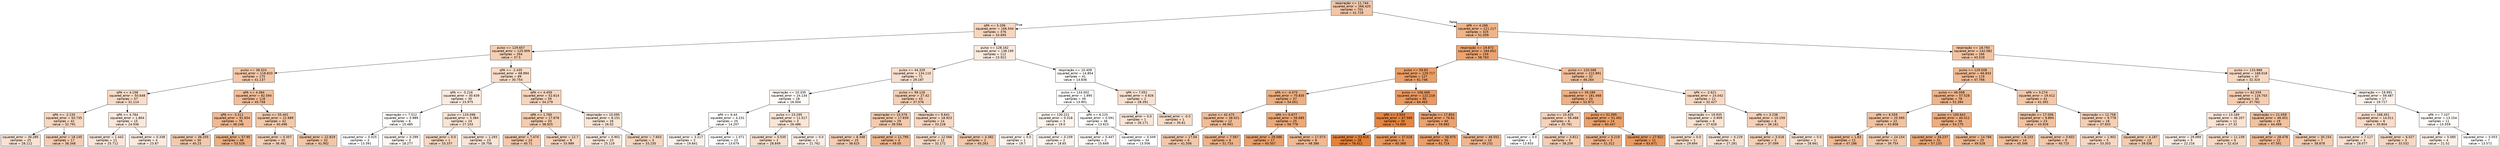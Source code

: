 digraph Tree {
node [shape=box, style="filled", color="black", fontname="helvetica"] ;
edge [fontname="helvetica"] ;
0 [label="respiração <= 11.744\nsquared_error = 266.425\nsamples = 701\nvalue = 41.729", fillcolor="#f3c6a6"] ;
1 [label="qPA <= 5.206\nsquared_error = 166.544\nsamples = 376\nvalue = 33.695", fillcolor="#f7d6bf"] ;
0 -> 1 [labeldistance=2.5, labelangle=45, headlabel="True"] ;
2 [label="pulso <= 129.657\nsquared_error = 125.909\nsamples = 264\nvalue = 37.5", fillcolor="#f5cfb3"] ;
1 -> 2 ;
3 [label="pulso <= 38.324\nsquared_error = 118.833\nsamples = 175\nvalue = 41.137", fillcolor="#f4c8a8"] ;
2 -> 3 ;
4 [label="qPA <= 4.158\nsquared_error = 50.648\nsamples = 57\nvalue = 31.114", fillcolor="#f8dcc7"] ;
3 -> 4 ;
5 [label="qPA <= -2.235\nsquared_error = 50.735\nsamples = 42\nvalue = 32.791", fillcolor="#f7d8c2"] ;
4 -> 5 ;
6 [label="squared_error = 30.285\nsamples = 25\nvalue = 28.112", fillcolor="#f9e2d1"] ;
5 -> 6 ;
7 [label="squared_error = 18.145\nsamples = 17\nvalue = 38.348", fillcolor="#f5cdb1"] ;
5 -> 7 ;
8 [label="qPA <= 4.764\nsquared_error = 1.804\nsamples = 15\nvalue = 24.936", fillcolor="#fae8db"] ;
4 -> 8 ;
9 [label="squared_error = 1.442\nsamples = 11\nvalue = 25.712", fillcolor="#fae6d8"] ;
8 -> 9 ;
10 [label="squared_error = 0.338\nsamples = 4\nvalue = 23.87", fillcolor="#fbeade"] ;
8 -> 10 ;
11 [label="qPA <= 4.384\nsquared_error = 82.594\nsamples = 118\nvalue = 45.758", fillcolor="#f2be99"] ;
3 -> 11 ;
12 [label="qPA <= -3.311\nsquared_error = 91.654\nsamples = 76\nvalue = 48.248", fillcolor="#f1b991"] ;
11 -> 12 ;
13 [label="squared_error = 36.255\nsamples = 30\nvalue = 40.23", fillcolor="#f4c9ab"] ;
12 -> 13 ;
14 [label="squared_error = 57.95\nsamples = 46\nvalue = 53.526", fillcolor="#eeaf81"] ;
12 -> 14 ;
15 [label="pulso <= 55.401\nsquared_error = 22.689\nsamples = 42\nvalue = 40.498", fillcolor="#f4c9aa"] ;
11 -> 15 ;
16 [label="squared_error = 0.357\nsamples = 10\nvalue = 36.462", fillcolor="#f5d1b7"] ;
15 -> 16 ;
17 [label="squared_error = 22.819\nsamples = 32\nvalue = 41.902", fillcolor="#f3c6a5"] ;
15 -> 17 ;
18 [label="qPA <= -2.435\nsquared_error = 68.994\nsamples = 89\nvalue = 30.754", fillcolor="#f8dcc8"] ;
2 -> 18 ;
19 [label="qPA <= -5.216\nsquared_error = 30.639\nsamples = 30\nvalue = 23.975", fillcolor="#fbeade"] ;
18 -> 19 ;
20 [label="respiração <= 7.512\nsquared_error = 5.989\nsamples = 6\nvalue = 15.485", fillcolor="#fefbf8"] ;
19 -> 20 ;
21 [label="squared_error = 0.025\nsamples = 3\nvalue = 13.391", fillcolor="#ffffff"] ;
20 -> 21 ;
22 [label="squared_error = 0.299\nsamples = 3\nvalue = 18.277", fillcolor="#fdf5f0"] ;
20 -> 22 ;
23 [label="pulso <= 133.098\nsquared_error = 3.384\nsamples = 24\nvalue = 27.103", fillcolor="#f9e4d4"] ;
19 -> 23 ;
24 [label="squared_error = 0.0\nsamples = 1\nvalue = 33.337", fillcolor="#f7d7c0"] ;
23 -> 24 ;
25 [label="squared_error = 1.293\nsamples = 23\nvalue = 26.756", fillcolor="#f9e4d5"] ;
23 -> 25 ;
26 [label="qPA <= 4.459\nsquared_error = 52.614\nsamples = 59\nvalue = 34.279", fillcolor="#f6d5bd"] ;
18 -> 26 ;
27 [label="qPA <= 1.765\nsquared_error = 17.676\nsamples = 33\nvalue = 38.925", fillcolor="#f4ccaf"] ;
26 -> 27 ;
28 [label="squared_error = 7.474\nsamples = 24\nvalue = 40.71", fillcolor="#f4c8a9"] ;
27 -> 28 ;
29 [label="squared_error = 12.7\nsamples = 9\nvalue = 33.989", fillcolor="#f7d6be"] ;
27 -> 29 ;
30 [label="respiração <= 10.095\nsquared_error = 8.151\nsamples = 26\nvalue = 26.02", fillcolor="#fae6d7"] ;
26 -> 30 ;
31 [label="squared_error = 0.901\nsamples = 23\nvalue = 25.119", fillcolor="#fae8da"] ;
30 -> 31 ;
32 [label="squared_error = 7.603\nsamples = 3\nvalue = 33.235", fillcolor="#f7d7c1"] ;
30 -> 32 ;
33 [label="pulso <= 128.162\nsquared_error = 138.195\nsamples = 112\nvalue = 23.922", fillcolor="#fbeade"] ;
1 -> 33 ;
34 [label="pulso <= 44.329\nsquared_error = 134.115\nsamples = 71\nvalue = 29.187", fillcolor="#f8dfcd"] ;
33 -> 34 ;
35 [label="respiração <= 10.335\nsquared_error = 24.134\nsamples = 28\nvalue = 16.004", fillcolor="#fefaf7"] ;
34 -> 35 ;
36 [label="qPA <= 6.44\nsquared_error = 4.231\nsamples = 25\nvalue = 14.207", fillcolor="#fffdfc"] ;
35 -> 36 ;
37 [label="squared_error = 3.217\nsamples = 2\nvalue = 19.841", fillcolor="#fcf2eb"] ;
36 -> 37 ;
38 [label="squared_error = 1.071\nsamples = 23\nvalue = 13.679", fillcolor="#fffefe"] ;
36 -> 38 ;
39 [label="pulso <= 23.295\nsquared_error = 11.517\nsamples = 3\nvalue = 26.486", fillcolor="#fae5d6"] ;
35 -> 39 ;
40 [label="squared_error = 0.535\nsamples = 2\nvalue = 28.849", fillcolor="#f9e0ce"] ;
39 -> 40 ;
41 [label="squared_error = 0.0\nsamples = 1\nvalue = 21.762", fillcolor="#fceee5"] ;
39 -> 41 ;
42 [label="pulso <= 99.126\nsquared_error = 27.42\nsamples = 43\nvalue = 37.376", fillcolor="#f5cfb4"] ;
34 -> 42 ;
43 [label="respiração <= 10.576\nsquared_error = 17.839\nsamples = 29\nvalue = 39.594", fillcolor="#f4cbad"] ;
42 -> 43 ;
44 [label="squared_error = 8.348\nsamples = 25\nvalue = 38.625", fillcolor="#f5cdb0"] ;
43 -> 44 ;
45 [label="squared_error = 11.795\nsamples = 4\nvalue = 49.05", fillcolor="#f0b88f"] ;
43 -> 45 ;
46 [label="respiração <= 9.641\nsquared_error = 18.923\nsamples = 14\nvalue = 33.228", fillcolor="#f7d7c1"] ;
42 -> 46 ;
47 [label="squared_error = 12.566\nsamples = 12\nvalue = 32.172", fillcolor="#f7d9c4"] ;
46 -> 47 ;
48 [label="squared_error = 4.382\nsamples = 2\nvalue = 40.263", fillcolor="#f4c9ab"] ;
46 -> 48 ;
49 [label="respiração <= 10.409\nsquared_error = 14.854\nsamples = 41\nvalue = 14.836", fillcolor="#fefcfa"] ;
33 -> 49 ;
50 [label="pulso <= 133.002\nsquared_error = 1.995\nsamples = 39\nvalue = 13.901", fillcolor="#fffefd"] ;
49 -> 50 ;
51 [label="pulso <= 130.221\nsquared_error = 0.318\nsamples = 3\nvalue = 19.0", fillcolor="#fdf4ed"] ;
50 -> 51 ;
52 [label="squared_error = 0.0\nsamples = 1\nvalue = 19.7", fillcolor="#fcf2eb"] ;
51 -> 52 ;
53 [label="squared_error = 0.109\nsamples = 2\nvalue = 18.65", fillcolor="#fdf4ee"] ;
51 -> 53 ;
54 [label="qPA <= 6.225\nsquared_error = 0.591\nsamples = 36\nvalue = 13.623", fillcolor="#fffffe"] ;
50 -> 54 ;
55 [label="squared_error = 0.447\nsamples = 2\nvalue = 15.649", fillcolor="#fefaf8"] ;
54 -> 55 ;
56 [label="squared_error = 0.349\nsamples = 34\nvalue = 13.506", fillcolor="#ffffff"] ;
54 -> 56 ;
57 [label="qPA <= 7.051\nsquared_error = 4.926\nsamples = 2\nvalue = 28.391", fillcolor="#f9e1d0"] ;
49 -> 57 ;
58 [label="squared_error = 0.0\nsamples = 1\nvalue = 26.171", fillcolor="#fae5d7"] ;
57 -> 58 ;
59 [label="squared_error = -0.0\nsamples = 1\nvalue = 30.61", fillcolor="#f8ddc9"] ;
57 -> 59 ;
60 [label="qPA <= 4.266\nsquared_error = 221.117\nsamples = 325\nvalue = 51.009", fillcolor="#efb489"] ;
0 -> 60 [labeldistance=2.5, labelangle=-45, headlabel="False"] ;
61 [label="respiração <= 19.872\nsquared_error = 184.652\nsamples = 159\nvalue = 58.783", fillcolor="#eca470"] ;
60 -> 61 ;
62 [label="pulso <= 59.63\nsquared_error = 129.717\nsamples = 127\nvalue = 61.746", fillcolor="#eb9e67"] ;
61 -> 62 ;
63 [label="qPA <= -4.375\nsquared_error = 70.835\nsamples = 37\nvalue = 54.051", fillcolor="#eeae7f"] ;
62 -> 63 ;
64 [label="pulso <= 42.475\nsquared_error = 38.021\nsamples = 12\nvalue = 46.961", fillcolor="#f1bc96"] ;
63 -> 64 ;
65 [label="squared_error = 17.04\nsamples = 6\nvalue = 41.506", fillcolor="#f3c7a7"] ;
64 -> 65 ;
66 [label="squared_error = 7.567\nsamples = 6\nvalue = 51.733", fillcolor="#efb287"] ;
64 -> 66 ;
67 [label="qPA <= 0.677\nsquared_error = 56.685\nsamples = 25\nvalue = 56.778", fillcolor="#eda877"] ;
63 -> 67 ;
68 [label="squared_error = 29.086\nsamples = 17\nvalue = 60.507", fillcolor="#eca16b"] ;
67 -> 68 ;
69 [label="squared_error = 17.073\nsamples = 8\nvalue = 48.386", fillcolor="#f1b991"] ;
67 -> 69 ;
70 [label="pulso <= 106.468\nsquared_error = 122.218\nsamples = 90\nvalue = 64.463", fillcolor="#ea995f"] ;
62 -> 70 ;
71 [label="qPA <= 3.503\nsquared_error = 67.569\nsamples = 30\nvalue = 74.609", fillcolor="#e6853f"] ;
70 -> 71 ;
72 [label="squared_error = 53.616\nsamples = 26\nvalue = 76.412", fillcolor="#e58139"] ;
71 -> 72 ;
73 [label="squared_error = 37.026\nsamples = 4\nvalue = 65.368", fillcolor="#ea975c"] ;
71 -> 73 ;
74 [label="respiração <= 17.854\nsquared_error = 76.61\nsamples = 60\nvalue = 59.682", fillcolor="#eca26e"] ;
70 -> 74 ;
75 [label="squared_error = 56.975\nsamples = 50\nvalue = 61.724", fillcolor="#eb9e67"] ;
74 -> 75 ;
76 [label="squared_error = 46.552\nsamples = 10\nvalue = 49.232", fillcolor="#f0b78e"] ;
74 -> 76 ;
77 [label="pulso <= 120.568\nsquared_error = 222.891\nsamples = 32\nvalue = 46.264", fillcolor="#f1bd98"] ;
61 -> 77 ;
78 [label="pulso <= 39.189\nsquared_error = 181.468\nsamples = 20\nvalue = 52.972", fillcolor="#efb083"] ;
77 -> 78 ;
79 [label="pulso <= 10.425\nsquared_error = 56.468\nsamples = 6\nvalue = 35.781", fillcolor="#f6d2b9"] ;
78 -> 79 ;
80 [label="squared_error = 0.0\nsamples = 1\nvalue = 13.933", fillcolor="#fffefd"] ;
79 -> 80 ;
81 [label="squared_error = 3.812\nsamples = 5\nvalue = 38.209", fillcolor="#f5cdb1"] ;
79 -> 81 ;
82 [label="pulso <= 51.095\nsquared_error = 51.452\nsamples = 14\nvalue = 60.447", fillcolor="#eca16b"] ;
78 -> 82 ;
83 [label="squared_error = 5.219\nsamples = 3\nvalue = 51.312", fillcolor="#efb388"] ;
82 -> 83 ;
84 [label="squared_error = 27.922\nsamples = 11\nvalue = 63.671", fillcolor="#ea9a61"] ;
82 -> 84 ;
85 [label="qPA <= -2.621\nsquared_error = 24.042\nsamples = 12\nvalue = 32.427", fillcolor="#f7d9c3"] ;
77 -> 85 ;
86 [label="respiração <= 19.935\nsquared_error = 0.909\nsamples = 6\nvalue = 27.626", fillcolor="#f9e3d2"] ;
85 -> 86 ;
87 [label="squared_error = 0.0\nsamples = 1\nvalue = 29.694", fillcolor="#f8decc"] ;
86 -> 87 ;
88 [label="squared_error = 0.229\nsamples = 5\nvalue = 27.281", fillcolor="#f9e3d3"] ;
86 -> 88 ;
89 [label="qPA <= 3.238\nsquared_error = 10.159\nsamples = 6\nvalue = 36.161", fillcolor="#f6d1b7"] ;
85 -> 89 ;
90 [label="squared_error = 3.518\nsamples = 5\nvalue = 37.099", fillcolor="#f5d0b5"] ;
89 -> 90 ;
91 [label="squared_error = 0.0\nsamples = 1\nvalue = 28.661", fillcolor="#f9e0cf"] ;
89 -> 91 ;
92 [label="respiração <= 18.793\nsquared_error = 142.082\nsamples = 166\nvalue = 43.528", fillcolor="#f3c3a0"] ;
60 -> 92 ;
93 [label="pulso <= 129.508\nsquared_error = 66.833\nsamples = 119\nvalue = 47.766", fillcolor="#f1ba93"] ;
92 -> 93 ;
94 [label="pulso <= 46.058\nsquared_error = 57.528\nsamples = 78\nvalue = 51.394", fillcolor="#efb388"] ;
93 -> 94 ;
95 [label="qPA <= 6.559\nsquared_error = 25.565\nsamples = 22\nvalue = 43.808", fillcolor="#f2c29f"] ;
94 -> 95 ;
96 [label="squared_error = 1.63\nsamples = 11\nvalue = 47.186", fillcolor="#f1bb95"] ;
95 -> 96 ;
97 [label="squared_error = 24.154\nsamples = 11\nvalue = 39.754", fillcolor="#f4caac"] ;
95 -> 97 ;
98 [label="pulso <= 100.642\nsquared_error = 40.411\nsamples = 56\nvalue = 54.175", fillcolor="#eead7f"] ;
94 -> 98 ;
99 [label="squared_error = 34.237\nsamples = 31\nvalue = 57.133", fillcolor="#eda876"] ;
98 -> 99 ;
100 [label="squared_error = 14.766\nsamples = 25\nvalue = 49.528", fillcolor="#f0b78d"] ;
98 -> 100 ;
101 [label="qPA <= 5.274\nsquared_error = 19.412\nsamples = 41\nvalue = 41.391", fillcolor="#f3c7a7"] ;
93 -> 101 ;
102 [label="respiração <= 17.006\nsquared_error = 9.894\nsamples = 23\nvalue = 43.916", fillcolor="#f2c29f"] ;
101 -> 102 ;
103 [label="squared_error = 6.103\nsamples = 14\nvalue = 45.346", fillcolor="#f2bf9b"] ;
102 -> 103 ;
104 [label="squared_error = 3.602\nsamples = 9\nvalue = 40.725", fillcolor="#f4c8a9"] ;
102 -> 104 ;
105 [label="respiração <= 12.758\nsquared_error = 9.778\nsamples = 18\nvalue = 37.603", fillcolor="#f5cfb3"] ;
101 -> 105 ;
106 [label="squared_error = 1.902\nsamples = 5\nvalue = 33.303", fillcolor="#f7d7c0"] ;
105 -> 106 ;
107 [label="squared_error = 4.187\nsamples = 13\nvalue = 39.036", fillcolor="#f4ccae"] ;
105 -> 107 ;
108 [label="pulso <= 133.988\nsquared_error = 168.018\nsamples = 47\nvalue = 32.324", fillcolor="#f7d9c4"] ;
92 -> 108 ;
109 [label="pulso <= 62.559\nsquared_error = 116.703\nsamples = 30\nvalue = 37.762", fillcolor="#f5ceb2"] ;
108 -> 109 ;
110 [label="pulso <= 13.169\nsquared_error = 46.207\nsamples = 11\nvalue = 27.32", fillcolor="#f9e3d3"] ;
109 -> 110 ;
111 [label="squared_error = 29.069\nsamples = 5\nvalue = 22.216", fillcolor="#fbede3"] ;
110 -> 111 ;
112 [label="squared_error = 11.239\nsamples = 6\nvalue = 32.424", fillcolor="#f7d9c3"] ;
110 -> 112 ;
113 [label="respiração <= 21.059\nsquared_error = 46.451\nsamples = 19\nvalue = 44.499", fillcolor="#f2c19d"] ;
109 -> 113 ;
114 [label="squared_error = 28.478\nsamples = 12\nvalue = 47.591", fillcolor="#f1bb94"] ;
113 -> 114 ;
115 [label="squared_error = 30.154\nsamples = 7\nvalue = 38.878", fillcolor="#f4ccaf"] ;
113 -> 115 ;
116 [label="respiração <= 19.991\nsquared_error = 59.487\nsamples = 17\nvalue = 19.717", fillcolor="#fcf2eb"] ;
108 -> 116 ;
117 [label="pulso <= 168.451\nsquared_error = 14.011\nsamples = 6\nvalue = 30.804", fillcolor="#f8dcc8"] ;
116 -> 117 ;
118 [label="squared_error = 7.117\nsamples = 3\nvalue = 28.077", fillcolor="#f9e2d1"] ;
117 -> 118 ;
119 [label="squared_error = 6.027\nsamples = 3\nvalue = 33.532", fillcolor="#f7d7c0"] ;
117 -> 119 ;
120 [label="qPA <= 7.107\nsquared_error = 13.154\nsamples = 11\nvalue = 15.559", fillcolor="#fefbf8"] ;
116 -> 120 ;
121 [label="squared_error = 5.085\nsamples = 4\nvalue = 21.52", fillcolor="#fcefe5"] ;
120 -> 121 ;
122 [label="squared_error = 0.053\nsamples = 7\nvalue = 13.572", fillcolor="#fffffe"] ;
120 -> 122 ;
}